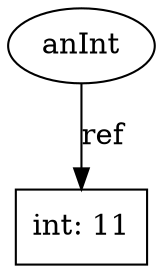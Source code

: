 digraph G {
    overlap=false;

    name3412064 [label="anInt", shape="ellipse"];
    int8402192 [label="int: 11", shape="box"];

    name3412064 -> int8402192 [label="ref"];

}
